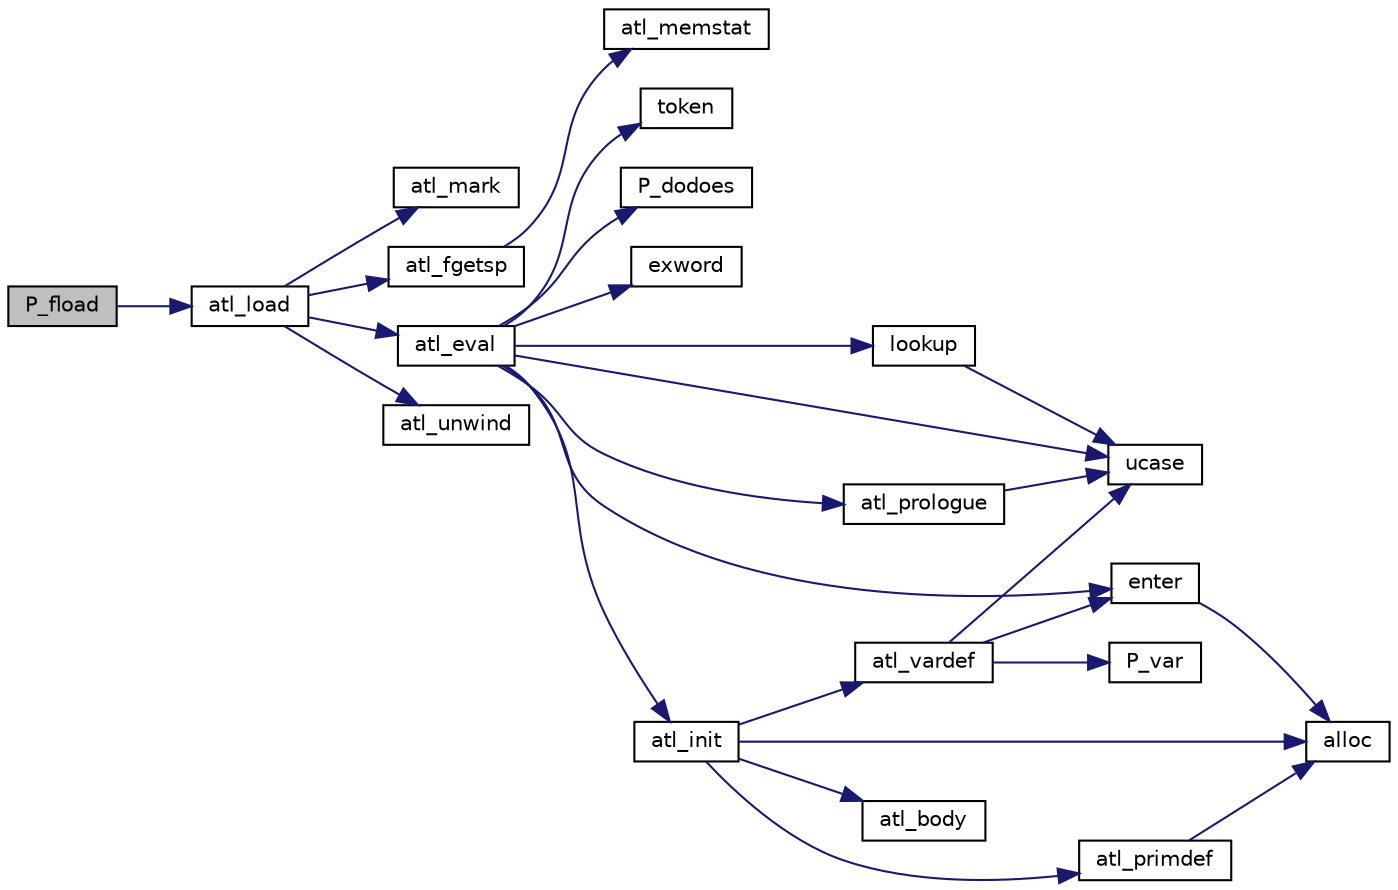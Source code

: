 digraph "P_fload"
{
  edge [fontname="Helvetica",fontsize="10",labelfontname="Helvetica",labelfontsize="10"];
  node [fontname="Helvetica",fontsize="10",shape=record];
  rankdir="LR";
  Node382 [label="P_fload",height=0.2,width=0.4,color="black", fillcolor="grey75", style="filled", fontcolor="black"];
  Node382 -> Node383 [color="midnightblue",fontsize="10",style="solid",fontname="Helvetica"];
  Node383 [label="atl_load",height=0.2,width=0.4,color="black", fillcolor="white", style="filled",URL="$atlast_8c.html#a0cc24398ed9212cff1741d83addaf73b"];
  Node383 -> Node384 [color="midnightblue",fontsize="10",style="solid",fontname="Helvetica"];
  Node384 [label="atl_mark",height=0.2,width=0.4,color="black", fillcolor="white", style="filled",URL="$atlast_8c.html#a252362d7842e87801c3c68617c026187"];
  Node383 -> Node385 [color="midnightblue",fontsize="10",style="solid",fontname="Helvetica"];
  Node385 [label="atl_fgetsp",height=0.2,width=0.4,color="black", fillcolor="white", style="filled",URL="$FreeRTOS_2atlast_8c.html#a8b7b0b21fe17b4cf37b7a492d90c99e6"];
  Node385 -> Node386 [color="midnightblue",fontsize="10",style="solid",fontname="Helvetica"];
  Node386 [label="atl_memstat",height=0.2,width=0.4,color="black", fillcolor="white", style="filled",URL="$atlast_8c.html#ae2bcb2e7a5b185e458415dff27af3dfb"];
  Node383 -> Node387 [color="midnightblue",fontsize="10",style="solid",fontname="Helvetica"];
  Node387 [label="atl_eval",height=0.2,width=0.4,color="black", fillcolor="white", style="filled",URL="$atlast_8c.html#a45d749d6527e7183b11e7c928bf763e5"];
  Node387 -> Node388 [color="midnightblue",fontsize="10",style="solid",fontname="Helvetica"];
  Node388 [label="atl_prologue",height=0.2,width=0.4,color="black", fillcolor="white", style="filled",URL="$atlast_8c.html#aafe7305f65a19e296a727f042fce55b3"];
  Node388 -> Node389 [color="midnightblue",fontsize="10",style="solid",fontname="Helvetica"];
  Node389 [label="ucase",height=0.2,width=0.4,color="black", fillcolor="white", style="filled",URL="$atlast_8c.html#a6865ae8ed0bb96096049e08cbe1e6a61"];
  Node387 -> Node390 [color="midnightblue",fontsize="10",style="solid",fontname="Helvetica"];
  Node390 [label="atl_init",height=0.2,width=0.4,color="black", fillcolor="white", style="filled",URL="$atlast_8c.html#a58f9de18b337d19aebc0e01ea7b9a897"];
  Node390 -> Node391 [color="midnightblue",fontsize="10",style="solid",fontname="Helvetica"];
  Node391 [label="atl_primdef",height=0.2,width=0.4,color="black", fillcolor="white", style="filled",URL="$atlast_8c.html#a50ae1072d39e9d368db01db4e247c308"];
  Node391 -> Node392 [color="midnightblue",fontsize="10",style="solid",fontname="Helvetica"];
  Node392 [label="alloc",height=0.2,width=0.4,color="black", fillcolor="white", style="filled",URL="$atlast_8c.html#a6382881c465296b6d9e6b65f99c65ea9"];
  Node390 -> Node392 [color="midnightblue",fontsize="10",style="solid",fontname="Helvetica"];
  Node390 -> Node393 [color="midnightblue",fontsize="10",style="solid",fontname="Helvetica"];
  Node393 [label="atl_vardef",height=0.2,width=0.4,color="black", fillcolor="white", style="filled",URL="$atlast_8c.html#aa78faa0069035a9b5a7aac9d02210df0"];
  Node393 -> Node394 [color="midnightblue",fontsize="10",style="solid",fontname="Helvetica"];
  Node394 [label="P_var",height=0.2,width=0.4,color="black", fillcolor="white", style="filled",URL="$atlast_8c.html#ac18fface9a24bb2a8f9d833c36b420e2"];
  Node393 -> Node389 [color="midnightblue",fontsize="10",style="solid",fontname="Helvetica"];
  Node393 -> Node395 [color="midnightblue",fontsize="10",style="solid",fontname="Helvetica"];
  Node395 [label="enter",height=0.2,width=0.4,color="black", fillcolor="white", style="filled",URL="$atlast_8c.html#aef2328299f6a6d22dab606523cb02536"];
  Node395 -> Node392 [color="midnightblue",fontsize="10",style="solid",fontname="Helvetica"];
  Node390 -> Node396 [color="midnightblue",fontsize="10",style="solid",fontname="Helvetica"];
  Node396 [label="atl_body",height=0.2,width=0.4,color="black", fillcolor="white", style="filled",URL="$atlast_8c.html#aefca9d78d34408dbb6c1fcd35e238bbc"];
  Node387 -> Node397 [color="midnightblue",fontsize="10",style="solid",fontname="Helvetica"];
  Node397 [label="token",height=0.2,width=0.4,color="black", fillcolor="white", style="filled",URL="$atlast_8c.html#a8984ad89c2873f4bb3e849c2e515a131"];
  Node387 -> Node389 [color="midnightblue",fontsize="10",style="solid",fontname="Helvetica"];
  Node387 -> Node398 [color="midnightblue",fontsize="10",style="solid",fontname="Helvetica"];
  Node398 [label="lookup",height=0.2,width=0.4,color="black", fillcolor="white", style="filled",URL="$atlast_8c.html#adf1b14af9137b7a3cd5785891c9907ee"];
  Node398 -> Node389 [color="midnightblue",fontsize="10",style="solid",fontname="Helvetica"];
  Node387 -> Node399 [color="midnightblue",fontsize="10",style="solid",fontname="Helvetica"];
  Node399 [label="P_dodoes",height=0.2,width=0.4,color="black", fillcolor="white", style="filled",URL="$atlast_8c.html#a8c38671b65109423a7c0559b7b594d5c"];
  Node387 -> Node395 [color="midnightblue",fontsize="10",style="solid",fontname="Helvetica"];
  Node387 -> Node400 [color="midnightblue",fontsize="10",style="solid",fontname="Helvetica"];
  Node400 [label="exword",height=0.2,width=0.4,color="black", fillcolor="white", style="filled",URL="$atlast_8c.html#a2404f96aca9eb4d38d0b77c7f3876d90"];
  Node383 -> Node401 [color="midnightblue",fontsize="10",style="solid",fontname="Helvetica"];
  Node401 [label="atl_unwind",height=0.2,width=0.4,color="black", fillcolor="white", style="filled",URL="$atlast_8c.html#a3afe7c74edabfde2dd628828732c2f14"];
}
